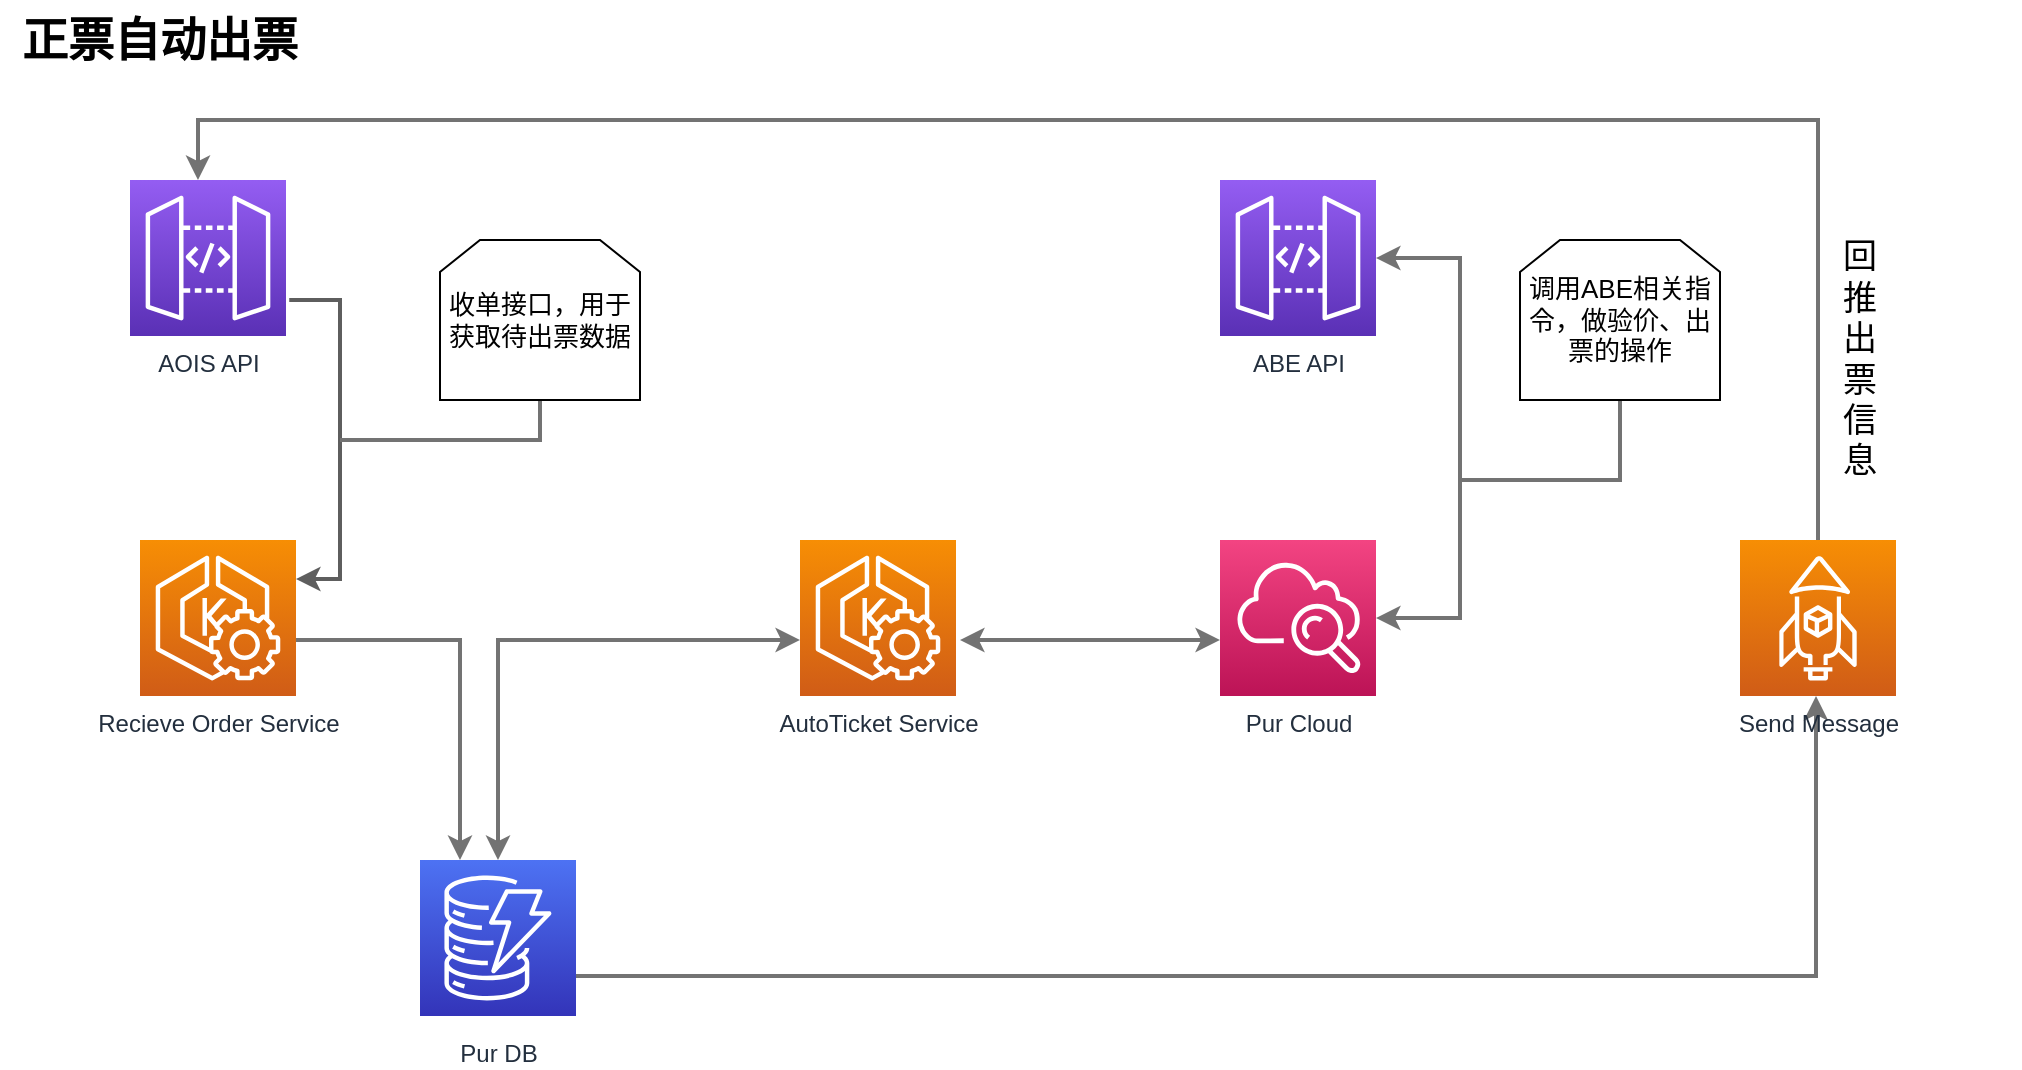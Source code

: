 <mxfile version="15.8.2" type="github">
  <diagram id="Ht1M8jgEwFfnCIfOTk4-" name="Page-1">
    <mxGraphModel dx="1312" dy="794" grid="1" gridSize="10" guides="1" tooltips="1" connect="1" arrows="1" fold="1" page="1" pageScale="1" pageWidth="1169" pageHeight="827" math="0" shadow="0">
      <root>
        <mxCell id="0" />
        <mxCell id="1" parent="0" />
        <mxCell id="dtCVNibUKD_6vnPwl8ef-2" value="正票自动出票" style="text;html=1;align=center;verticalAlign=middle;whiteSpace=wrap;rounded=0;fontSize=23;fontStyle=1" vertex="1" parent="1">
          <mxGeometry x="30" y="20" width="160" height="40" as="geometry" />
        </mxCell>
        <mxCell id="dtCVNibUKD_6vnPwl8ef-14" value="AOIS API" style="outlineConnect=0;fontColor=#232F3E;gradientColor=#945DF2;gradientDirection=north;fillColor=#5A30B5;strokeColor=#ffffff;dashed=0;verticalLabelPosition=bottom;verticalAlign=top;align=center;html=1;fontSize=12;fontStyle=0;aspect=fixed;shape=mxgraph.aws4.resourceIcon;resIcon=mxgraph.aws4.api_gateway;labelBackgroundColor=#ffffff;" vertex="1" parent="1">
          <mxGeometry x="95" y="110" width="78" height="78" as="geometry" />
        </mxCell>
        <mxCell id="dtCVNibUKD_6vnPwl8ef-16" style="rounded=0;orthogonalLoop=1;jettySize=auto;html=1;fontSize=23;strokeWidth=2;edgeStyle=orthogonalEdgeStyle;startArrow=classic;startFill=1;strokeColor=#5E5E5E;exitX=1;exitY=0.25;exitDx=0;exitDy=0;exitPerimeter=0;endArrow=none;endFill=0;" edge="1" parent="1" source="dtCVNibUKD_6vnPwl8ef-35">
          <mxGeometry relative="1" as="geometry">
            <mxPoint x="224.62" y="310" as="sourcePoint" />
            <mxPoint x="174.62" y="170" as="targetPoint" />
            <Array as="points">
              <mxPoint x="200" y="310" />
              <mxPoint x="200" y="170" />
            </Array>
          </mxGeometry>
        </mxCell>
        <mxCell id="dtCVNibUKD_6vnPwl8ef-20" style="edgeStyle=orthogonalEdgeStyle;rounded=0;orthogonalLoop=1;jettySize=auto;html=1;fontSize=23;startArrow=none;startFill=0;strokeWidth=2;strokeColor=#737373;" edge="1" parent="1" target="dtCVNibUKD_6vnPwl8ef-19">
          <mxGeometry relative="1" as="geometry">
            <mxPoint x="167.999" y="329" as="sourcePoint" />
            <Array as="points">
              <mxPoint x="168" y="340" />
              <mxPoint x="260" y="340" />
            </Array>
          </mxGeometry>
        </mxCell>
        <mxCell id="dtCVNibUKD_6vnPwl8ef-19" value="Pur DB" style="outlineConnect=0;fontColor=#232F3E;gradientColor=#4D72F3;gradientDirection=north;fillColor=#3334B9;strokeColor=#ffffff;dashed=0;verticalLabelPosition=bottom;verticalAlign=top;align=center;html=1;fontSize=12;fontStyle=0;aspect=fixed;shape=mxgraph.aws4.resourceIcon;resIcon=mxgraph.aws4.dynamodb;labelBackgroundColor=#ffffff;spacingTop=5;" vertex="1" parent="1">
          <mxGeometry x="240.0" y="450" width="78" height="78" as="geometry" />
        </mxCell>
        <mxCell id="dtCVNibUKD_6vnPwl8ef-22" style="edgeStyle=elbowEdgeStyle;rounded=0;orthogonalLoop=1;jettySize=auto;elbow=vertical;html=1;fontSize=23;startArrow=classic;startFill=1;strokeColor=#737373;strokeWidth=2;endArrow=classic;endFill=1;" edge="1" parent="1" source="dtCVNibUKD_6vnPwl8ef-36" target="dtCVNibUKD_6vnPwl8ef-19">
          <mxGeometry relative="1" as="geometry">
            <mxPoint x="390" y="450" as="targetPoint" />
            <mxPoint x="420" y="350" as="sourcePoint" />
            <Array as="points">
              <mxPoint x="380" y="340" />
              <mxPoint x="460" y="489" />
              <mxPoint x="380" y="549" />
            </Array>
          </mxGeometry>
        </mxCell>
        <mxCell id="dtCVNibUKD_6vnPwl8ef-28" style="edgeStyle=elbowEdgeStyle;rounded=0;orthogonalLoop=1;jettySize=auto;elbow=vertical;html=1;fontSize=23;startArrow=classic;startFill=1;strokeColor=#737373;strokeWidth=2;" edge="1" parent="1" target="dtCVNibUKD_6vnPwl8ef-24">
          <mxGeometry relative="1" as="geometry">
            <mxPoint x="510" y="340" as="sourcePoint" />
            <Array as="points">
              <mxPoint x="599" y="340" />
            </Array>
          </mxGeometry>
        </mxCell>
        <mxCell id="dtCVNibUKD_6vnPwl8ef-29" style="edgeStyle=elbowEdgeStyle;rounded=0;orthogonalLoop=1;jettySize=auto;elbow=vertical;html=1;fontSize=23;startArrow=classic;startFill=1;strokeColor=#737373;strokeWidth=2;" edge="1" parent="1" source="dtCVNibUKD_6vnPwl8ef-24" target="dtCVNibUKD_6vnPwl8ef-25">
          <mxGeometry relative="1" as="geometry">
            <Array as="points">
              <mxPoint x="760" y="240" />
            </Array>
          </mxGeometry>
        </mxCell>
        <mxCell id="dtCVNibUKD_6vnPwl8ef-24" value="Pur Cloud" style="outlineConnect=0;fontColor=#232F3E;gradientColor=#F34482;gradientDirection=north;fillColor=#BC1356;strokeColor=#ffffff;dashed=0;verticalLabelPosition=bottom;verticalAlign=top;align=center;html=1;fontSize=12;fontStyle=0;aspect=fixed;shape=mxgraph.aws4.resourceIcon;resIcon=mxgraph.aws4.cloudwatch;labelBackgroundColor=#ffffff;" vertex="1" parent="1">
          <mxGeometry x="640.0" y="290" width="78" height="78" as="geometry" />
        </mxCell>
        <mxCell id="dtCVNibUKD_6vnPwl8ef-25" value="ABE API" style="outlineConnect=0;fontColor=#232F3E;gradientColor=#945DF2;gradientDirection=north;fillColor=#5A30B5;strokeColor=#ffffff;dashed=0;verticalLabelPosition=bottom;verticalAlign=top;align=center;html=1;fontSize=12;fontStyle=0;aspect=fixed;shape=mxgraph.aws4.resourceIcon;resIcon=mxgraph.aws4.api_gateway;labelBackgroundColor=#ffffff;" vertex="1" parent="1">
          <mxGeometry x="640" y="110" width="78" height="78" as="geometry" />
        </mxCell>
        <mxCell id="dtCVNibUKD_6vnPwl8ef-33" style="rounded=0;orthogonalLoop=1;jettySize=auto;html=1;fontSize=23;startArrow=classic;startFill=1;strokeColor=#737373;strokeWidth=2;edgeStyle=orthogonalEdgeStyle;endArrow=none;endFill=0;" edge="1" parent="1">
          <mxGeometry relative="1" as="geometry">
            <mxPoint x="318" y="508" as="targetPoint" />
            <mxPoint x="938" y="368" as="sourcePoint" />
            <Array as="points">
              <mxPoint x="938" y="508" />
            </Array>
          </mxGeometry>
        </mxCell>
        <mxCell id="dtCVNibUKD_6vnPwl8ef-34" style="edgeStyle=orthogonalEdgeStyle;rounded=0;orthogonalLoop=1;jettySize=auto;html=1;fontSize=23;startArrow=none;startFill=0;endArrow=classic;endFill=1;strokeColor=#737373;strokeWidth=2;" edge="1" parent="1" source="dtCVNibUKD_6vnPwl8ef-30" target="dtCVNibUKD_6vnPwl8ef-14">
          <mxGeometry relative="1" as="geometry">
            <mxPoint x="190" y="140" as="targetPoint" />
            <Array as="points">
              <mxPoint x="939" y="80" />
              <mxPoint x="129" y="80" />
            </Array>
          </mxGeometry>
        </mxCell>
        <mxCell id="dtCVNibUKD_6vnPwl8ef-30" value="Send Message" style="sketch=0;points=[[0,0,0],[0.25,0,0],[0.5,0,0],[0.75,0,0],[1,0,0],[0,1,0],[0.25,1,0],[0.5,1,0],[0.75,1,0],[1,1,0],[0,0.25,0],[0,0.5,0],[0,0.75,0],[1,0.25,0],[1,0.5,0],[1,0.75,0]];outlineConnect=0;fontColor=#232F3E;gradientColor=#F78E04;gradientDirection=north;fillColor=#D05C17;strokeColor=#ffffff;dashed=0;verticalLabelPosition=bottom;verticalAlign=top;align=center;html=1;fontSize=12;fontStyle=0;aspect=fixed;shape=mxgraph.aws4.resourceIcon;resIcon=mxgraph.aws4.bottlerocket;" vertex="1" parent="1">
          <mxGeometry x="900" y="290" width="78" height="78" as="geometry" />
        </mxCell>
        <mxCell id="dtCVNibUKD_6vnPwl8ef-35" value="Recieve Order Service" style="sketch=0;points=[[0,0,0],[0.25,0,0],[0.5,0,0],[0.75,0,0],[1,0,0],[0,1,0],[0.25,1,0],[0.5,1,0],[0.75,1,0],[1,1,0],[0,0.25,0],[0,0.5,0],[0,0.75,0],[1,0.25,0],[1,0.5,0],[1,0.75,0]];outlineConnect=0;fontColor=#232F3E;gradientColor=#F78E04;gradientDirection=north;fillColor=#D05C17;strokeColor=#ffffff;dashed=0;verticalLabelPosition=bottom;verticalAlign=top;align=center;html=1;fontSize=12;fontStyle=0;aspect=fixed;shape=mxgraph.aws4.resourceIcon;resIcon=mxgraph.aws4.eks_distro;" vertex="1" parent="1">
          <mxGeometry x="100" y="290" width="78" height="78" as="geometry" />
        </mxCell>
        <mxCell id="dtCVNibUKD_6vnPwl8ef-38" value="回&lt;br&gt;推&lt;br&gt;出&lt;br&gt;票&lt;br&gt;信&lt;br&gt;息" style="text;html=1;align=center;verticalAlign=middle;whiteSpace=wrap;rounded=0;fontSize=17;fontStyle=0" vertex="1" parent="1">
          <mxGeometry x="880" y="180" width="160" height="40" as="geometry" />
        </mxCell>
        <mxCell id="dtCVNibUKD_6vnPwl8ef-43" style="edgeStyle=orthogonalEdgeStyle;rounded=0;orthogonalLoop=1;jettySize=auto;html=1;fontSize=17;startArrow=none;startFill=0;endArrow=none;endFill=0;strokeColor=#737373;strokeWidth=2;" edge="1" parent="1" source="dtCVNibUKD_6vnPwl8ef-44">
          <mxGeometry relative="1" as="geometry">
            <mxPoint x="200" y="240" as="targetPoint" />
            <mxPoint x="250" y="220" as="sourcePoint" />
            <Array as="points">
              <mxPoint x="300" y="240" />
            </Array>
          </mxGeometry>
        </mxCell>
        <mxCell id="dtCVNibUKD_6vnPwl8ef-44" value="&lt;span&gt;收单接口，用于获取待出票数据&lt;/span&gt;" style="shape=loopLimit;whiteSpace=wrap;html=1;fontSize=13;" vertex="1" parent="1">
          <mxGeometry x="250" y="140" width="100" height="80" as="geometry" />
        </mxCell>
        <mxCell id="dtCVNibUKD_6vnPwl8ef-36" value="AutoTicket Service" style="sketch=0;points=[[0,0,0],[0.25,0,0],[0.5,0,0],[0.75,0,0],[1,0,0],[0,1,0],[0.25,1,0],[0.5,1,0],[0.75,1,0],[1,1,0],[0,0.25,0],[0,0.5,0],[0,0.75,0],[1,0.25,0],[1,0.5,0],[1,0.75,0]];outlineConnect=0;fontColor=#232F3E;gradientColor=#F78E04;gradientDirection=north;fillColor=#D05C17;strokeColor=#ffffff;dashed=0;verticalLabelPosition=bottom;verticalAlign=top;align=center;html=1;fontSize=12;fontStyle=0;aspect=fixed;shape=mxgraph.aws4.resourceIcon;resIcon=mxgraph.aws4.eks_distro;" vertex="1" parent="1">
          <mxGeometry x="430" y="290" width="78" height="78" as="geometry" />
        </mxCell>
        <mxCell id="dtCVNibUKD_6vnPwl8ef-46" value="" style="edgeStyle=elbowEdgeStyle;rounded=0;orthogonalLoop=1;jettySize=auto;elbow=vertical;html=1;fontSize=23;startArrow=classic;startFill=1;strokeColor=#737373;strokeWidth=2;endArrow=none;" edge="1" parent="1" target="dtCVNibUKD_6vnPwl8ef-36">
          <mxGeometry relative="1" as="geometry">
            <mxPoint x="508" y="329" as="sourcePoint" />
            <mxPoint x="690.0" y="340" as="targetPoint" />
            <Array as="points" />
          </mxGeometry>
        </mxCell>
        <mxCell id="dtCVNibUKD_6vnPwl8ef-50" style="edgeStyle=orthogonalEdgeStyle;rounded=0;orthogonalLoop=1;jettySize=auto;html=1;fontSize=13;startArrow=none;startFill=0;endArrow=none;endFill=0;strokeColor=#737373;strokeWidth=2;" edge="1" parent="1" source="dtCVNibUKD_6vnPwl8ef-48">
          <mxGeometry relative="1" as="geometry">
            <mxPoint x="760" y="260" as="targetPoint" />
            <Array as="points">
              <mxPoint x="840" y="260" />
            </Array>
          </mxGeometry>
        </mxCell>
        <mxCell id="dtCVNibUKD_6vnPwl8ef-48" value="调用ABE相关指令，做验价、出票的操作" style="shape=loopLimit;whiteSpace=wrap;html=1;fontSize=13;" vertex="1" parent="1">
          <mxGeometry x="790" y="140" width="100" height="80" as="geometry" />
        </mxCell>
      </root>
    </mxGraphModel>
  </diagram>
</mxfile>
